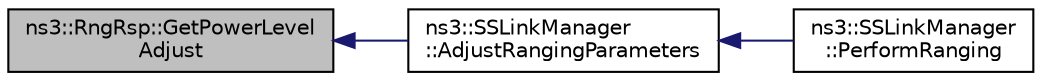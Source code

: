 digraph "ns3::RngRsp::GetPowerLevelAdjust"
{
  edge [fontname="Helvetica",fontsize="10",labelfontname="Helvetica",labelfontsize="10"];
  node [fontname="Helvetica",fontsize="10",shape=record];
  rankdir="LR";
  Node1 [label="ns3::RngRsp::GetPowerLevel\lAdjust",height=0.2,width=0.4,color="black", fillcolor="grey75", style="filled", fontcolor="black"];
  Node1 -> Node2 [dir="back",color="midnightblue",fontsize="10",style="solid"];
  Node2 [label="ns3::SSLinkManager\l::AdjustRangingParameters",height=0.2,width=0.4,color="black", fillcolor="white", style="filled",URL="$d4/d41/classns3_1_1SSLinkManager.html#a04e92e6521c11d279b3aff2ef73ce7d4"];
  Node2 -> Node3 [dir="back",color="midnightblue",fontsize="10",style="solid"];
  Node3 [label="ns3::SSLinkManager\l::PerformRanging",height=0.2,width=0.4,color="black", fillcolor="white", style="filled",URL="$d4/d41/classns3_1_1SSLinkManager.html#acd42fe66d1a247c52410fb6082e994d1"];
}
